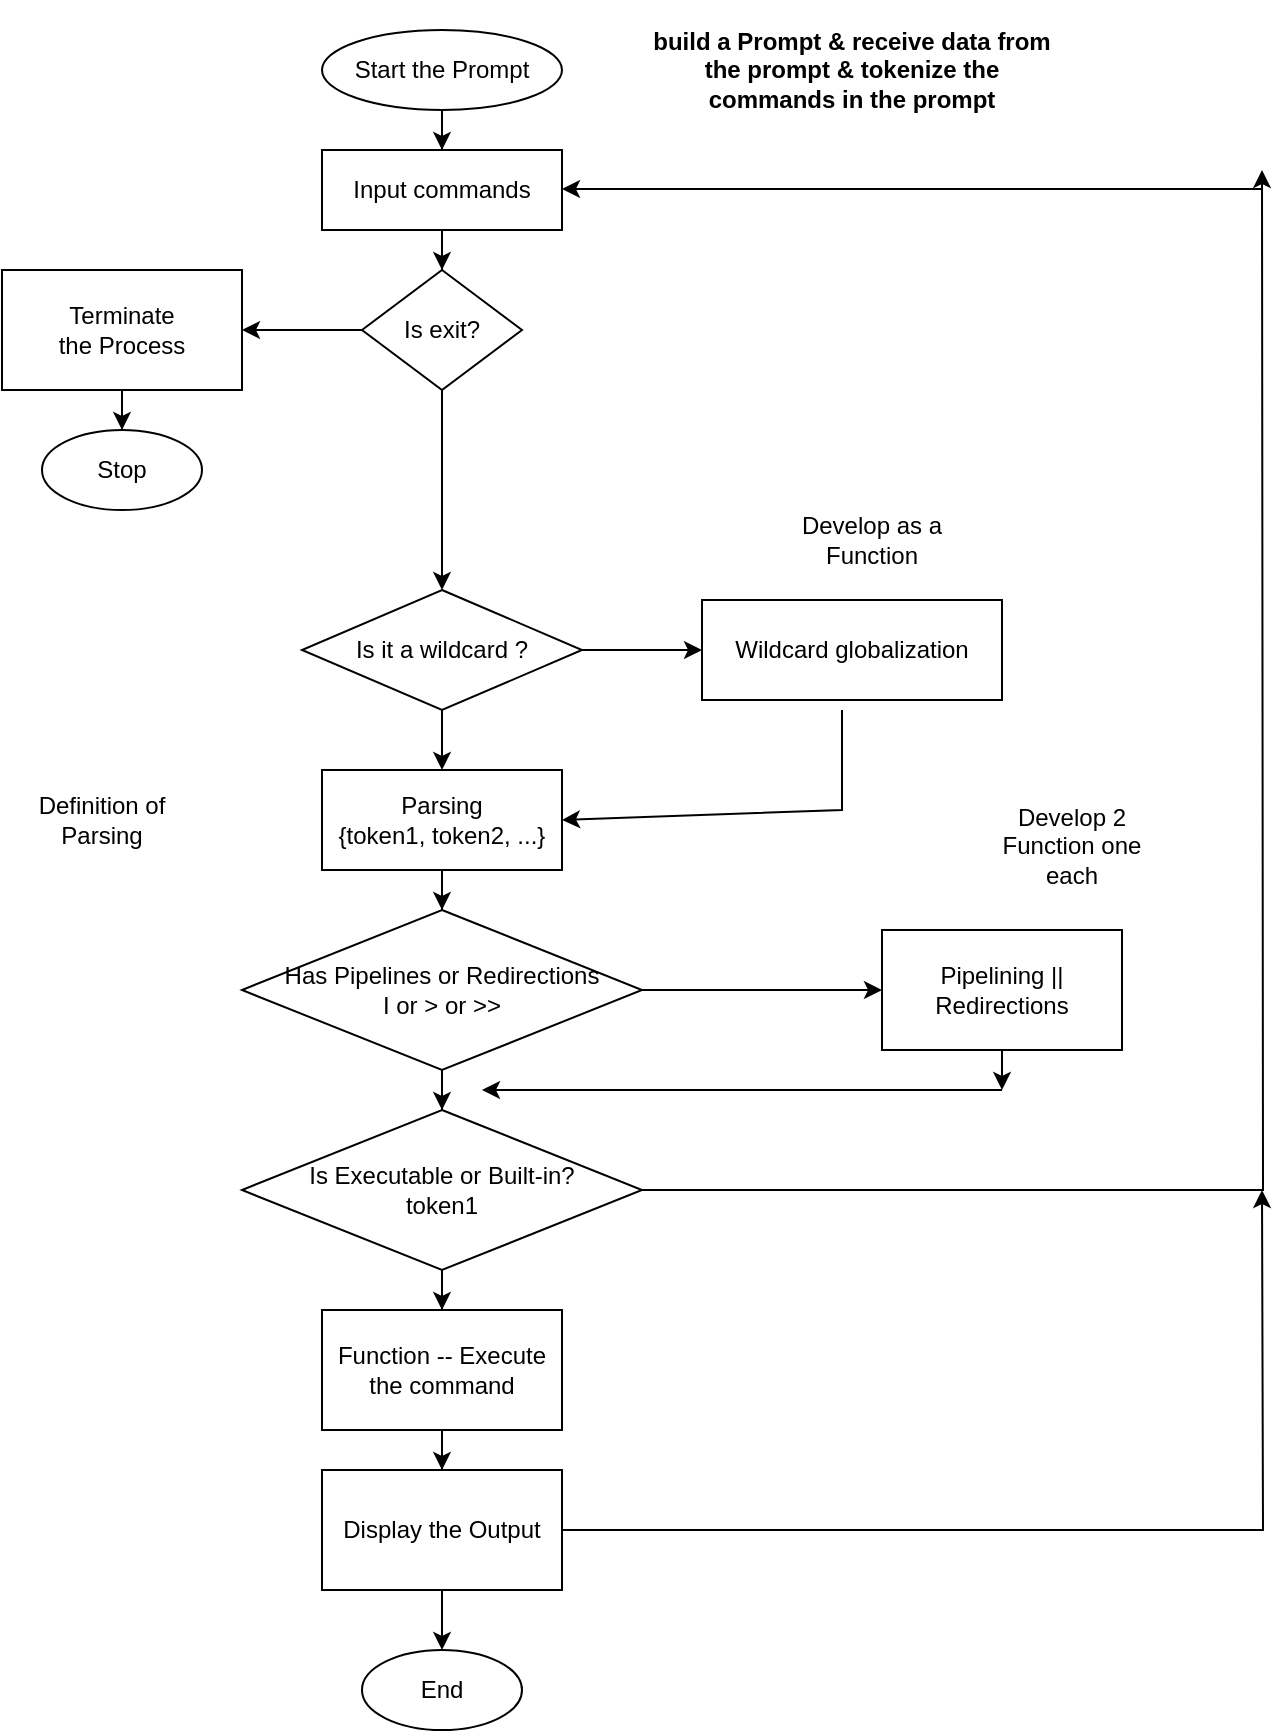 <mxfile version="20.8.23" type="github"><diagram id="C5RBs43oDa-KdzZeNtuy" name="Page-1"><mxGraphModel dx="1460" dy="611" grid="1" gridSize="10" guides="1" tooltips="1" connect="1" arrows="1" fold="1" page="1" pageScale="1" pageWidth="827" pageHeight="1169" math="0" shadow="0"><root><mxCell id="WIyWlLk6GJQsqaUBKTNV-0"/><mxCell id="WIyWlLk6GJQsqaUBKTNV-1" parent="WIyWlLk6GJQsqaUBKTNV-0"/><mxCell id="6-dSGMzZYFPkbydGv38y-2" value="" style="edgeStyle=orthogonalEdgeStyle;rounded=0;orthogonalLoop=1;jettySize=auto;html=1;" edge="1" parent="WIyWlLk6GJQsqaUBKTNV-1" source="6-dSGMzZYFPkbydGv38y-0" target="6-dSGMzZYFPkbydGv38y-1"><mxGeometry relative="1" as="geometry"/></mxCell><mxCell id="6-dSGMzZYFPkbydGv38y-0" value="Start the Prompt" style="ellipse;whiteSpace=wrap;html=1;" vertex="1" parent="WIyWlLk6GJQsqaUBKTNV-1"><mxGeometry x="340" y="20" width="120" height="40" as="geometry"/></mxCell><mxCell id="6-dSGMzZYFPkbydGv38y-5" value="" style="edgeStyle=orthogonalEdgeStyle;rounded=0;orthogonalLoop=1;jettySize=auto;html=1;" edge="1" parent="WIyWlLk6GJQsqaUBKTNV-1" source="6-dSGMzZYFPkbydGv38y-1" target="6-dSGMzZYFPkbydGv38y-4"><mxGeometry relative="1" as="geometry"/></mxCell><mxCell id="6-dSGMzZYFPkbydGv38y-1" value="Input commands" style="whiteSpace=wrap;html=1;" vertex="1" parent="WIyWlLk6GJQsqaUBKTNV-1"><mxGeometry x="340" y="80" width="120" height="40" as="geometry"/></mxCell><mxCell id="6-dSGMzZYFPkbydGv38y-3" value="&lt;b&gt;&lt;font style=&quot;font-size: 12px;&quot;&gt;build a Prompt &amp;amp; receive data from the prompt &amp;amp; tokenize the commands in the prompt&lt;/font&gt;&lt;/b&gt;" style="text;html=1;strokeColor=none;fillColor=none;align=center;verticalAlign=middle;whiteSpace=wrap;rounded=0;" vertex="1" parent="WIyWlLk6GJQsqaUBKTNV-1"><mxGeometry x="500" y="5" width="210" height="70" as="geometry"/></mxCell><mxCell id="6-dSGMzZYFPkbydGv38y-7" value="" style="edgeStyle=orthogonalEdgeStyle;rounded=0;orthogonalLoop=1;jettySize=auto;html=1;" edge="1" parent="WIyWlLk6GJQsqaUBKTNV-1" source="6-dSGMzZYFPkbydGv38y-4" target="6-dSGMzZYFPkbydGv38y-6"><mxGeometry relative="1" as="geometry"/></mxCell><mxCell id="6-dSGMzZYFPkbydGv38y-4" value="Is exit?" style="rhombus;whiteSpace=wrap;html=1;" vertex="1" parent="WIyWlLk6GJQsqaUBKTNV-1"><mxGeometry x="360" y="140" width="80" height="60" as="geometry"/></mxCell><mxCell id="6-dSGMzZYFPkbydGv38y-9" value="" style="edgeStyle=orthogonalEdgeStyle;rounded=0;orthogonalLoop=1;jettySize=auto;html=1;" edge="1" parent="WIyWlLk6GJQsqaUBKTNV-1" source="6-dSGMzZYFPkbydGv38y-6" target="6-dSGMzZYFPkbydGv38y-8"><mxGeometry relative="1" as="geometry"/></mxCell><mxCell id="6-dSGMzZYFPkbydGv38y-6" value="Terminate&lt;br&gt;the Process" style="whiteSpace=wrap;html=1;" vertex="1" parent="WIyWlLk6GJQsqaUBKTNV-1"><mxGeometry x="180" y="140" width="120" height="60" as="geometry"/></mxCell><mxCell id="6-dSGMzZYFPkbydGv38y-8" value="Stop" style="ellipse;whiteSpace=wrap;html=1;" vertex="1" parent="WIyWlLk6GJQsqaUBKTNV-1"><mxGeometry x="200" y="220" width="80" height="40" as="geometry"/></mxCell><mxCell id="6-dSGMzZYFPkbydGv38y-13" value="" style="edgeStyle=orthogonalEdgeStyle;rounded=0;orthogonalLoop=1;jettySize=auto;html=1;" edge="1" parent="WIyWlLk6GJQsqaUBKTNV-1" source="6-dSGMzZYFPkbydGv38y-10" target="6-dSGMzZYFPkbydGv38y-12"><mxGeometry relative="1" as="geometry"/></mxCell><mxCell id="6-dSGMzZYFPkbydGv38y-17" value="" style="edgeStyle=orthogonalEdgeStyle;rounded=0;orthogonalLoop=1;jettySize=auto;html=1;" edge="1" parent="WIyWlLk6GJQsqaUBKTNV-1" source="6-dSGMzZYFPkbydGv38y-10" target="6-dSGMzZYFPkbydGv38y-16"><mxGeometry relative="1" as="geometry"/></mxCell><mxCell id="6-dSGMzZYFPkbydGv38y-10" value="Is it a wildcard ?" style="rhombus;whiteSpace=wrap;html=1;" vertex="1" parent="WIyWlLk6GJQsqaUBKTNV-1"><mxGeometry x="330" y="300" width="140" height="60" as="geometry"/></mxCell><mxCell id="6-dSGMzZYFPkbydGv38y-12" value="Wildcard globalization" style="whiteSpace=wrap;html=1;" vertex="1" parent="WIyWlLk6GJQsqaUBKTNV-1"><mxGeometry x="530" y="305" width="150" height="50" as="geometry"/></mxCell><mxCell id="6-dSGMzZYFPkbydGv38y-15" value="Develop as a Function" style="text;html=1;strokeColor=none;fillColor=none;align=center;verticalAlign=middle;whiteSpace=wrap;rounded=0;" vertex="1" parent="WIyWlLk6GJQsqaUBKTNV-1"><mxGeometry x="570" y="260" width="90" height="30" as="geometry"/></mxCell><mxCell id="6-dSGMzZYFPkbydGv38y-22" value="" style="edgeStyle=orthogonalEdgeStyle;rounded=0;orthogonalLoop=1;jettySize=auto;html=1;" edge="1" parent="WIyWlLk6GJQsqaUBKTNV-1" source="6-dSGMzZYFPkbydGv38y-16" target="6-dSGMzZYFPkbydGv38y-21"><mxGeometry relative="1" as="geometry"/></mxCell><mxCell id="6-dSGMzZYFPkbydGv38y-16" value="Parsing&lt;br&gt;{token1, token2, ...}" style="whiteSpace=wrap;html=1;" vertex="1" parent="WIyWlLk6GJQsqaUBKTNV-1"><mxGeometry x="340" y="390" width="120" height="50" as="geometry"/></mxCell><mxCell id="6-dSGMzZYFPkbydGv38y-20" value="" style="endArrow=classic;html=1;rounded=0;entryX=1;entryY=0.5;entryDx=0;entryDy=0;" edge="1" parent="WIyWlLk6GJQsqaUBKTNV-1" target="6-dSGMzZYFPkbydGv38y-16"><mxGeometry width="50" height="50" relative="1" as="geometry"><mxPoint x="600" y="360" as="sourcePoint"/><mxPoint x="620" y="300" as="targetPoint"/><Array as="points"><mxPoint x="600" y="410"/></Array></mxGeometry></mxCell><mxCell id="6-dSGMzZYFPkbydGv38y-24" value="" style="edgeStyle=orthogonalEdgeStyle;rounded=0;orthogonalLoop=1;jettySize=auto;html=1;" edge="1" parent="WIyWlLk6GJQsqaUBKTNV-1" source="6-dSGMzZYFPkbydGv38y-21" target="6-dSGMzZYFPkbydGv38y-23"><mxGeometry relative="1" as="geometry"/></mxCell><mxCell id="6-dSGMzZYFPkbydGv38y-27" value="" style="edgeStyle=orthogonalEdgeStyle;rounded=0;orthogonalLoop=1;jettySize=auto;html=1;" edge="1" parent="WIyWlLk6GJQsqaUBKTNV-1" source="6-dSGMzZYFPkbydGv38y-21" target="6-dSGMzZYFPkbydGv38y-26"><mxGeometry relative="1" as="geometry"/></mxCell><mxCell id="6-dSGMzZYFPkbydGv38y-21" value="Has Pipelines or Redirections&lt;br&gt;I or &amp;gt; or &amp;gt;&amp;gt;" style="rhombus;whiteSpace=wrap;html=1;" vertex="1" parent="WIyWlLk6GJQsqaUBKTNV-1"><mxGeometry x="300" y="460" width="200" height="80" as="geometry"/></mxCell><mxCell id="6-dSGMzZYFPkbydGv38y-23" value="Pipelining || Redirections" style="whiteSpace=wrap;html=1;" vertex="1" parent="WIyWlLk6GJQsqaUBKTNV-1"><mxGeometry x="620" y="470" width="120" height="60" as="geometry"/></mxCell><mxCell id="6-dSGMzZYFPkbydGv38y-25" value="Develop 2 Function one each" style="text;html=1;strokeColor=none;fillColor=none;align=center;verticalAlign=middle;whiteSpace=wrap;rounded=0;" vertex="1" parent="WIyWlLk6GJQsqaUBKTNV-1"><mxGeometry x="670" y="400" width="90" height="55" as="geometry"/></mxCell><mxCell id="6-dSGMzZYFPkbydGv38y-29" value="" style="edgeStyle=orthogonalEdgeStyle;rounded=0;orthogonalLoop=1;jettySize=auto;html=1;" edge="1" parent="WIyWlLk6GJQsqaUBKTNV-1" source="6-dSGMzZYFPkbydGv38y-26" target="6-dSGMzZYFPkbydGv38y-28"><mxGeometry relative="1" as="geometry"/></mxCell><mxCell id="6-dSGMzZYFPkbydGv38y-30" style="edgeStyle=orthogonalEdgeStyle;rounded=0;orthogonalLoop=1;jettySize=auto;html=1;" edge="1" parent="WIyWlLk6GJQsqaUBKTNV-1" source="6-dSGMzZYFPkbydGv38y-26"><mxGeometry relative="1" as="geometry"><mxPoint x="810" y="90" as="targetPoint"/></mxGeometry></mxCell><mxCell id="6-dSGMzZYFPkbydGv38y-26" value="Is Executable or Built-in?&lt;br&gt;token1" style="rhombus;whiteSpace=wrap;html=1;" vertex="1" parent="WIyWlLk6GJQsqaUBKTNV-1"><mxGeometry x="300" y="560" width="200" height="80" as="geometry"/></mxCell><mxCell id="6-dSGMzZYFPkbydGv38y-33" value="" style="edgeStyle=orthogonalEdgeStyle;rounded=0;orthogonalLoop=1;jettySize=auto;html=1;" edge="1" parent="WIyWlLk6GJQsqaUBKTNV-1" source="6-dSGMzZYFPkbydGv38y-28" target="6-dSGMzZYFPkbydGv38y-32"><mxGeometry relative="1" as="geometry"/></mxCell><mxCell id="6-dSGMzZYFPkbydGv38y-28" value="Function -- Execute the command" style="whiteSpace=wrap;html=1;" vertex="1" parent="WIyWlLk6GJQsqaUBKTNV-1"><mxGeometry x="340" y="660" width="120" height="60" as="geometry"/></mxCell><mxCell id="6-dSGMzZYFPkbydGv38y-31" value="" style="endArrow=classic;html=1;rounded=0;entryX=1;entryY=0.5;entryDx=0;entryDy=0;" edge="1" parent="WIyWlLk6GJQsqaUBKTNV-1"><mxGeometry width="50" height="50" relative="1" as="geometry"><mxPoint x="810" y="99.5" as="sourcePoint"/><mxPoint x="460" y="99.5" as="targetPoint"/></mxGeometry></mxCell><mxCell id="6-dSGMzZYFPkbydGv38y-35" value="" style="edgeStyle=orthogonalEdgeStyle;rounded=0;orthogonalLoop=1;jettySize=auto;html=1;" edge="1" parent="WIyWlLk6GJQsqaUBKTNV-1" source="6-dSGMzZYFPkbydGv38y-32" target="6-dSGMzZYFPkbydGv38y-34"><mxGeometry relative="1" as="geometry"/></mxCell><mxCell id="6-dSGMzZYFPkbydGv38y-45" style="edgeStyle=orthogonalEdgeStyle;rounded=0;orthogonalLoop=1;jettySize=auto;html=1;fontSize=12;" edge="1" parent="WIyWlLk6GJQsqaUBKTNV-1" source="6-dSGMzZYFPkbydGv38y-32"><mxGeometry relative="1" as="geometry"><mxPoint x="810" y="600" as="targetPoint"/></mxGeometry></mxCell><mxCell id="6-dSGMzZYFPkbydGv38y-32" value="Display the Output" style="whiteSpace=wrap;html=1;" vertex="1" parent="WIyWlLk6GJQsqaUBKTNV-1"><mxGeometry x="340" y="740" width="120" height="60" as="geometry"/></mxCell><mxCell id="6-dSGMzZYFPkbydGv38y-34" value="End" style="ellipse;whiteSpace=wrap;html=1;" vertex="1" parent="WIyWlLk6GJQsqaUBKTNV-1"><mxGeometry x="360" y="830" width="80" height="40" as="geometry"/></mxCell><mxCell id="6-dSGMzZYFPkbydGv38y-36" value="" style="endArrow=classic;html=1;rounded=0;" edge="1" parent="WIyWlLk6GJQsqaUBKTNV-1"><mxGeometry width="50" height="50" relative="1" as="geometry"><mxPoint x="680" y="550" as="sourcePoint"/><mxPoint x="420" y="550" as="targetPoint"/></mxGeometry></mxCell><mxCell id="6-dSGMzZYFPkbydGv38y-37" value="" style="endArrow=classic;html=1;rounded=0;fontSize=12;exitX=0.5;exitY=1;exitDx=0;exitDy=0;" edge="1" parent="WIyWlLk6GJQsqaUBKTNV-1" source="6-dSGMzZYFPkbydGv38y-23"><mxGeometry width="50" height="50" relative="1" as="geometry"><mxPoint x="700" y="555" as="sourcePoint"/><mxPoint x="680" y="550" as="targetPoint"/></mxGeometry></mxCell><mxCell id="6-dSGMzZYFPkbydGv38y-43" value="" style="edgeStyle=orthogonalEdgeStyle;rounded=0;orthogonalLoop=1;jettySize=auto;html=1;fontSize=12;exitX=0.5;exitY=1;exitDx=0;exitDy=0;" edge="1" parent="WIyWlLk6GJQsqaUBKTNV-1" source="6-dSGMzZYFPkbydGv38y-4"><mxGeometry relative="1" as="geometry"><mxPoint x="400" y="280" as="sourcePoint"/><mxPoint x="400" y="300" as="targetPoint"/></mxGeometry></mxCell><mxCell id="6-dSGMzZYFPkbydGv38y-44" value="Definition of Parsing" style="text;html=1;strokeColor=none;fillColor=none;align=center;verticalAlign=middle;whiteSpace=wrap;rounded=0;fontSize=12;" vertex="1" parent="WIyWlLk6GJQsqaUBKTNV-1"><mxGeometry x="180" y="400" width="100" height="30" as="geometry"/></mxCell></root></mxGraphModel></diagram></mxfile>
